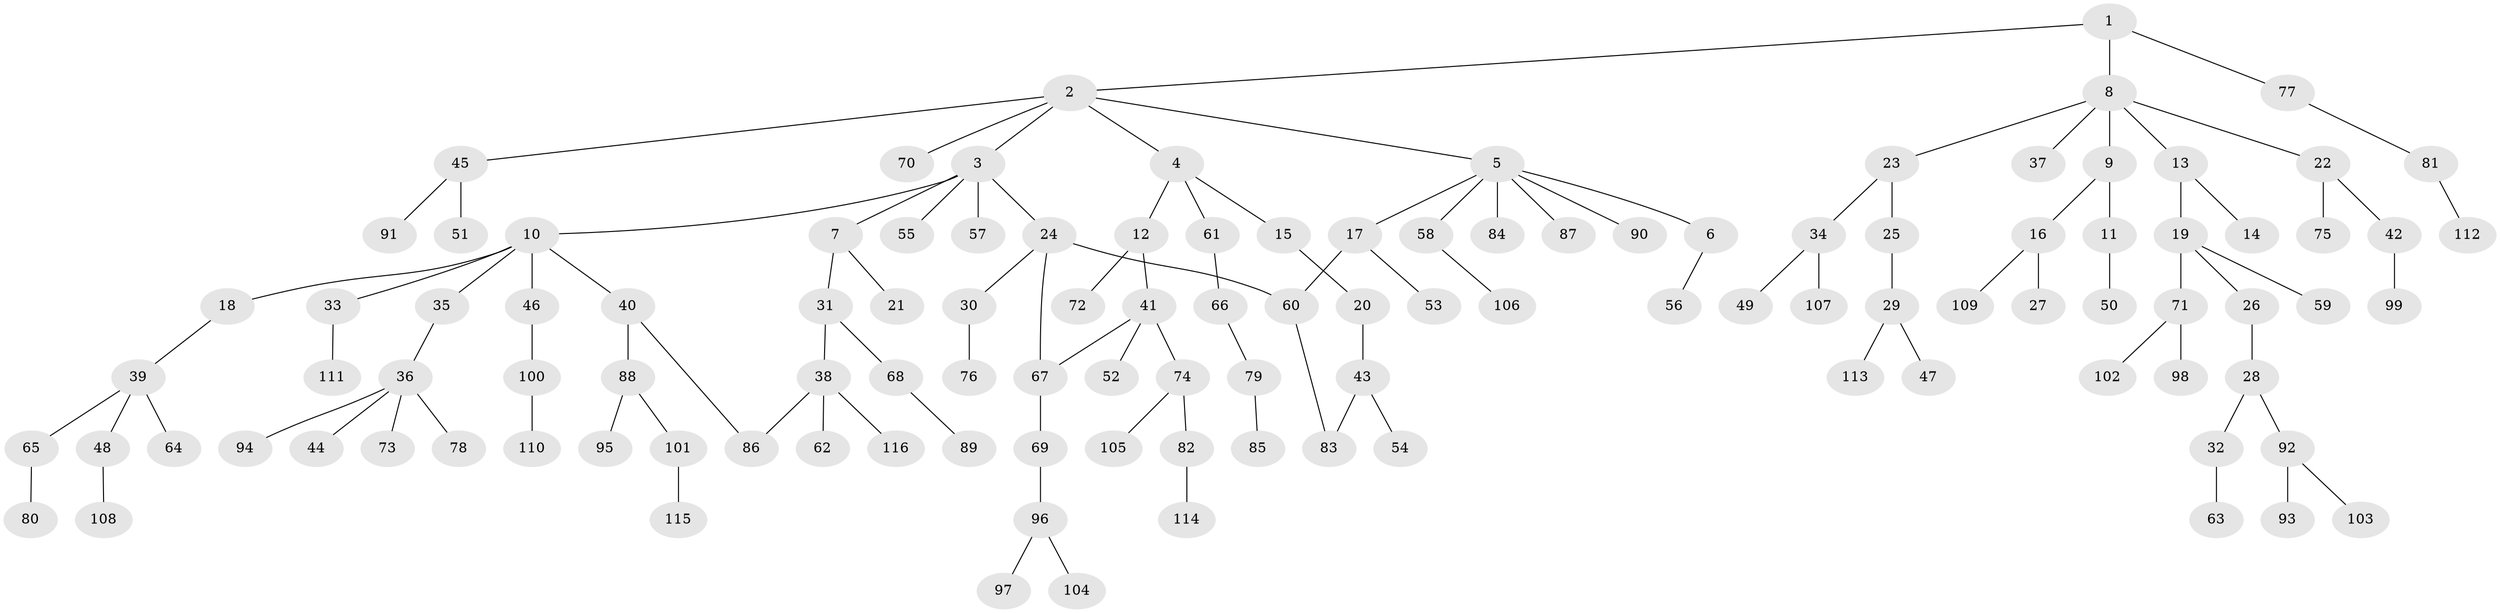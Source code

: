 // Generated by graph-tools (version 1.1) at 2025/13/03/09/25 04:13:25]
// undirected, 116 vertices, 119 edges
graph export_dot {
graph [start="1"]
  node [color=gray90,style=filled];
  1;
  2;
  3;
  4;
  5;
  6;
  7;
  8;
  9;
  10;
  11;
  12;
  13;
  14;
  15;
  16;
  17;
  18;
  19;
  20;
  21;
  22;
  23;
  24;
  25;
  26;
  27;
  28;
  29;
  30;
  31;
  32;
  33;
  34;
  35;
  36;
  37;
  38;
  39;
  40;
  41;
  42;
  43;
  44;
  45;
  46;
  47;
  48;
  49;
  50;
  51;
  52;
  53;
  54;
  55;
  56;
  57;
  58;
  59;
  60;
  61;
  62;
  63;
  64;
  65;
  66;
  67;
  68;
  69;
  70;
  71;
  72;
  73;
  74;
  75;
  76;
  77;
  78;
  79;
  80;
  81;
  82;
  83;
  84;
  85;
  86;
  87;
  88;
  89;
  90;
  91;
  92;
  93;
  94;
  95;
  96;
  97;
  98;
  99;
  100;
  101;
  102;
  103;
  104;
  105;
  106;
  107;
  108;
  109;
  110;
  111;
  112;
  113;
  114;
  115;
  116;
  1 -- 2;
  1 -- 8;
  1 -- 77;
  2 -- 3;
  2 -- 4;
  2 -- 5;
  2 -- 45;
  2 -- 70;
  3 -- 7;
  3 -- 10;
  3 -- 24;
  3 -- 55;
  3 -- 57;
  4 -- 12;
  4 -- 15;
  4 -- 61;
  5 -- 6;
  5 -- 17;
  5 -- 58;
  5 -- 84;
  5 -- 87;
  5 -- 90;
  6 -- 56;
  7 -- 21;
  7 -- 31;
  8 -- 9;
  8 -- 13;
  8 -- 22;
  8 -- 23;
  8 -- 37;
  9 -- 11;
  9 -- 16;
  10 -- 18;
  10 -- 33;
  10 -- 35;
  10 -- 40;
  10 -- 46;
  11 -- 50;
  12 -- 41;
  12 -- 72;
  13 -- 14;
  13 -- 19;
  15 -- 20;
  16 -- 27;
  16 -- 109;
  17 -- 53;
  17 -- 60;
  18 -- 39;
  19 -- 26;
  19 -- 59;
  19 -- 71;
  20 -- 43;
  22 -- 42;
  22 -- 75;
  23 -- 25;
  23 -- 34;
  24 -- 30;
  24 -- 60;
  24 -- 67;
  25 -- 29;
  26 -- 28;
  28 -- 32;
  28 -- 92;
  29 -- 47;
  29 -- 113;
  30 -- 76;
  31 -- 38;
  31 -- 68;
  32 -- 63;
  33 -- 111;
  34 -- 49;
  34 -- 107;
  35 -- 36;
  36 -- 44;
  36 -- 73;
  36 -- 78;
  36 -- 94;
  38 -- 62;
  38 -- 116;
  38 -- 86;
  39 -- 48;
  39 -- 64;
  39 -- 65;
  40 -- 86;
  40 -- 88;
  41 -- 52;
  41 -- 74;
  41 -- 67;
  42 -- 99;
  43 -- 54;
  43 -- 83;
  45 -- 51;
  45 -- 91;
  46 -- 100;
  48 -- 108;
  58 -- 106;
  60 -- 83;
  61 -- 66;
  65 -- 80;
  66 -- 79;
  67 -- 69;
  68 -- 89;
  69 -- 96;
  71 -- 98;
  71 -- 102;
  74 -- 82;
  74 -- 105;
  77 -- 81;
  79 -- 85;
  81 -- 112;
  82 -- 114;
  88 -- 95;
  88 -- 101;
  92 -- 93;
  92 -- 103;
  96 -- 97;
  96 -- 104;
  100 -- 110;
  101 -- 115;
}
